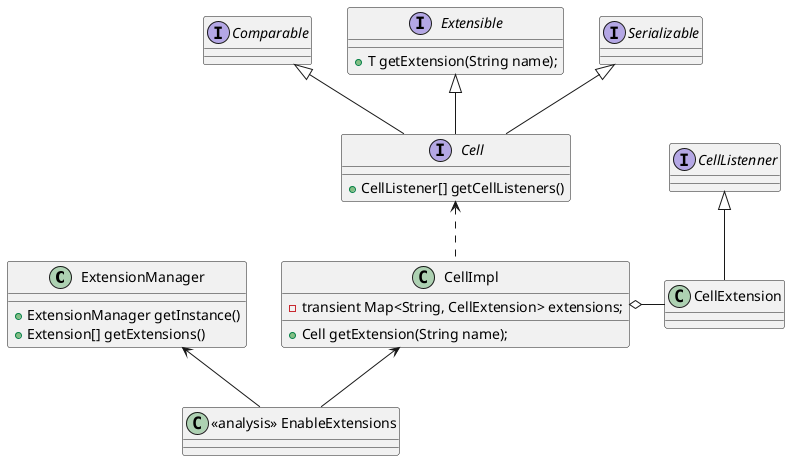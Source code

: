 @startuml doc-files/core01_01_analysis_enable_disable_extensions_1.png
    
    class ExtensionManager {
        +ExtensionManager getInstance() 
        +Extension[] getExtensions() 
    }

    interface Comparable {
    }
    interface Extensible {
        +T getExtension(String name);
    }
    interface Serializable{
    }
    interface Cell {
        +CellListener[] getCellListeners()
    }
    class CellImpl {
        -transient Map<String, CellExtension> extensions;
        +Cell getExtension(String name);
    }
    class CellExtension {
    }
    interface CellListenner {
    }
    class "<<analysis>> EnableExtensions" as EnableExtensions {
    }

    Extensible <|-- Cell
    Comparable <|-- Cell
    Serializable <|-- Cell
    Cell <.. CellImpl
    CellListenner <|-- CellExtension
    CellImpl o- CellExtension
    ExtensionManager <-- EnableExtensions
    CellImpl <-- EnableExtensions

@enduml

